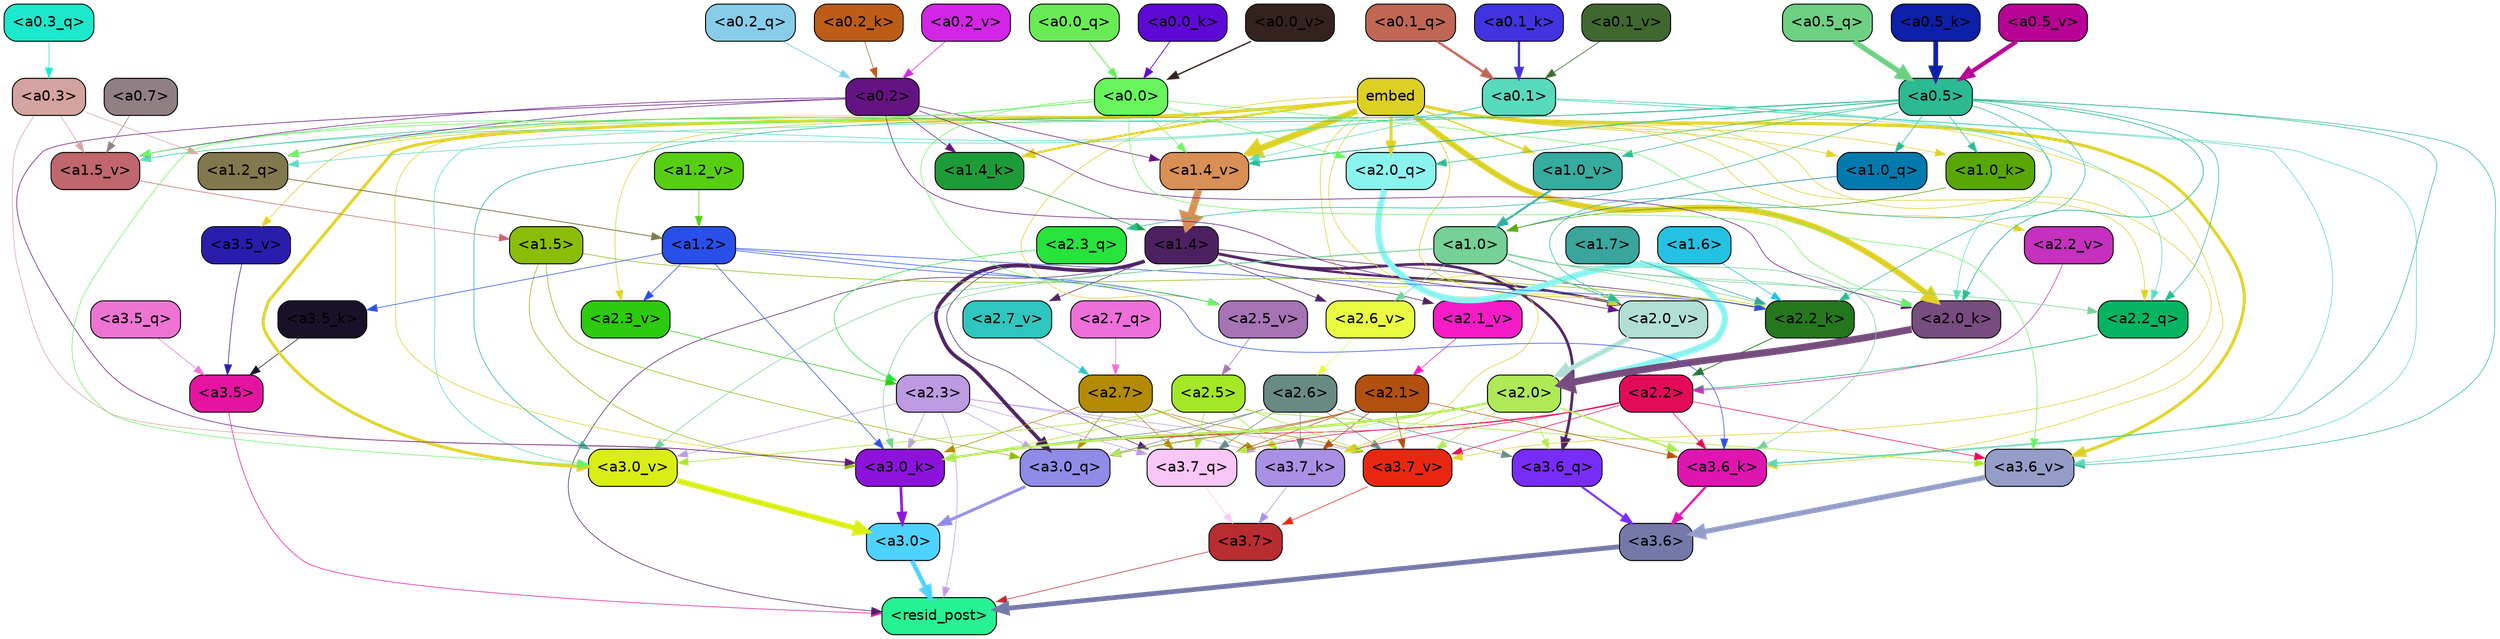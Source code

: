 strict digraph "" {
	graph [bgcolor=transparent,
		layout=dot,
		overlap=false,
		splines=true
	];
	"<a3.7>"	[color=black,
		fillcolor="#b92c30",
		fontname=Helvetica,
		shape=box,
		style="filled, rounded"];
	"<resid_post>"	[color=black,
		fillcolor="#27f293",
		fontname=Helvetica,
		shape=box,
		style="filled, rounded"];
	"<a3.7>" -> "<resid_post>"	[color="#b92c30",
		penwidth=0.6];
	"<a3.6>"	[color=black,
		fillcolor="#7579a9",
		fontname=Helvetica,
		shape=box,
		style="filled, rounded"];
	"<a3.6>" -> "<resid_post>"	[color="#7579a9",
		penwidth=4.6696330308914185];
	"<a3.5>"	[color=black,
		fillcolor="#e514a1",
		fontname=Helvetica,
		shape=box,
		style="filled, rounded"];
	"<a3.5>" -> "<resid_post>"	[color="#e514a1",
		penwidth=0.6];
	"<a3.0>"	[color=black,
		fillcolor="#4ed2ff",
		fontname=Helvetica,
		shape=box,
		style="filled, rounded"];
	"<a3.0>" -> "<resid_post>"	[color="#4ed2ff",
		penwidth=4.282557368278503];
	"<a2.3>"	[color=black,
		fillcolor="#bd9ae2",
		fontname=Helvetica,
		shape=box,
		style="filled, rounded"];
	"<a2.3>" -> "<resid_post>"	[color="#bd9ae2",
		penwidth=0.6];
	"<a3.7_q>"	[color=black,
		fillcolor="#f8c7f7",
		fontname=Helvetica,
		shape=box,
		style="filled, rounded"];
	"<a2.3>" -> "<a3.7_q>"	[color="#bd9ae2",
		penwidth=0.6];
	"<a3.0_q>"	[color=black,
		fillcolor="#8f8be7",
		fontname=Helvetica,
		shape=box,
		style="filled, rounded"];
	"<a2.3>" -> "<a3.0_q>"	[color="#bd9ae2",
		penwidth=0.6];
	"<a3.7_k>"	[color=black,
		fillcolor="#a890e4",
		fontname=Helvetica,
		shape=box,
		style="filled, rounded"];
	"<a2.3>" -> "<a3.7_k>"	[color="#bd9ae2",
		penwidth=0.6];
	"<a3.0_k>"	[color=black,
		fillcolor="#8d13dc",
		fontname=Helvetica,
		shape=box,
		style="filled, rounded"];
	"<a2.3>" -> "<a3.0_k>"	[color="#bd9ae2",
		penwidth=0.6];
	"<a3.7_v>"	[color=black,
		fillcolor="#e92710",
		fontname=Helvetica,
		shape=box,
		style="filled, rounded"];
	"<a2.3>" -> "<a3.7_v>"	[color="#bd9ae2",
		penwidth=0.6];
	"<a3.0_v>"	[color=black,
		fillcolor="#d9ee14",
		fontname=Helvetica,
		shape=box,
		style="filled, rounded"];
	"<a2.3>" -> "<a3.0_v>"	[color="#bd9ae2",
		penwidth=0.6];
	"<a1.4>"	[color=black,
		fillcolor="#4d2161",
		fontname=Helvetica,
		shape=box,
		style="filled, rounded"];
	"<a1.4>" -> "<resid_post>"	[color="#4d2161",
		penwidth=0.6];
	"<a1.4>" -> "<a3.7_q>"	[color="#4d2161",
		penwidth=0.6];
	"<a3.6_q>"	[color=black,
		fillcolor="#782cf8",
		fontname=Helvetica,
		shape=box,
		style="filled, rounded"];
	"<a1.4>" -> "<a3.6_q>"	[color="#4d2161",
		penwidth=2.6073555648326874];
	"<a1.4>" -> "<a3.0_q>"	[color="#4d2161",
		penwidth=3.4971605762839317];
	"<a2.2_k>"	[color=black,
		fillcolor="#24771c",
		fontname=Helvetica,
		shape=box,
		style="filled, rounded"];
	"<a1.4>" -> "<a2.2_k>"	[color="#4d2161",
		penwidth=0.6];
	"<a2.7_v>"	[color=black,
		fillcolor="#2ec6bf",
		fontname=Helvetica,
		shape=box,
		style="filled, rounded"];
	"<a1.4>" -> "<a2.7_v>"	[color="#4d2161",
		penwidth=0.6];
	"<a2.6_v>"	[color=black,
		fillcolor="#e8fc42",
		fontname=Helvetica,
		shape=box,
		style="filled, rounded"];
	"<a1.4>" -> "<a2.6_v>"	[color="#4d2161",
		penwidth=0.6];
	"<a2.1_v>"	[color=black,
		fillcolor="#f51bc7",
		fontname=Helvetica,
		shape=box,
		style="filled, rounded"];
	"<a1.4>" -> "<a2.1_v>"	[color="#4d2161",
		penwidth=0.6];
	"<a2.0_v>"	[color=black,
		fillcolor="#b1dfd5",
		fontname=Helvetica,
		shape=box,
		style="filled, rounded"];
	"<a1.4>" -> "<a2.0_v>"	[color="#4d2161",
		penwidth=2.268670678138733];
	"<a3.7_q>" -> "<a3.7>"	[color="#f8c7f7",
		penwidth=0.6];
	"<a3.6_q>" -> "<a3.6>"	[color="#782cf8",
		penwidth=2.03758105635643];
	"<a3.5_q>"	[color=black,
		fillcolor="#ee74d3",
		fontname=Helvetica,
		shape=box,
		style="filled, rounded"];
	"<a3.5_q>" -> "<a3.5>"	[color="#ee74d3",
		penwidth=0.6];
	"<a3.0_q>" -> "<a3.0>"	[color="#8f8be7",
		penwidth=2.8638100624084473];
	"<a3.7_k>" -> "<a3.7>"	[color="#a890e4",
		penwidth=0.6];
	"<a3.6_k>"	[color=black,
		fillcolor="#e014b0",
		fontname=Helvetica,
		shape=box,
		style="filled, rounded"];
	"<a3.6_k>" -> "<a3.6>"	[color="#e014b0",
		penwidth=2.174198240041733];
	"<a3.5_k>"	[color=black,
		fillcolor="#191128",
		fontname=Helvetica,
		shape=box,
		style="filled, rounded"];
	"<a3.5_k>" -> "<a3.5>"	[color="#191128",
		penwidth=0.6];
	"<a3.0_k>" -> "<a3.0>"	[color="#8d13dc",
		penwidth=2.6274144649505615];
	"<a3.7_v>" -> "<a3.7>"	[color="#e92710",
		penwidth=0.6];
	"<a3.6_v>"	[color=black,
		fillcolor="#939dc7",
		fontname=Helvetica,
		shape=box,
		style="filled, rounded"];
	"<a3.6_v>" -> "<a3.6>"	[color="#939dc7",
		penwidth=5.002329230308533];
	"<a3.5_v>"	[color=black,
		fillcolor="#2a1dae",
		fontname=Helvetica,
		shape=box,
		style="filled, rounded"];
	"<a3.5_v>" -> "<a3.5>"	[color="#2a1dae",
		penwidth=0.6];
	"<a3.0_v>" -> "<a3.0>"	[color="#d9ee14",
		penwidth=5.188832879066467];
	"<a2.7>"	[color=black,
		fillcolor="#b38a02",
		fontname=Helvetica,
		shape=box,
		style="filled, rounded"];
	"<a2.7>" -> "<a3.7_q>"	[color="#b38a02",
		penwidth=0.6];
	"<a2.7>" -> "<a3.0_q>"	[color="#b38a02",
		penwidth=0.6];
	"<a2.7>" -> "<a3.7_k>"	[color="#b38a02",
		penwidth=0.6];
	"<a2.7>" -> "<a3.0_k>"	[color="#b38a02",
		penwidth=0.6];
	"<a2.7>" -> "<a3.7_v>"	[color="#b38a02",
		penwidth=0.6];
	"<a2.6>"	[color=black,
		fillcolor="#698a83",
		fontname=Helvetica,
		shape=box,
		style="filled, rounded"];
	"<a2.6>" -> "<a3.7_q>"	[color="#698a83",
		penwidth=0.6];
	"<a2.6>" -> "<a3.6_q>"	[color="#698a83",
		penwidth=0.6];
	"<a2.6>" -> "<a3.0_q>"	[color="#698a83",
		penwidth=0.6];
	"<a2.6>" -> "<a3.7_k>"	[color="#698a83",
		penwidth=0.6];
	"<a2.6>" -> "<a3.0_k>"	[color="#698a83",
		penwidth=0.6];
	"<a2.6>" -> "<a3.7_v>"	[color="#698a83",
		penwidth=0.6];
	"<a2.5>"	[color=black,
		fillcolor="#a3e727",
		fontname=Helvetica,
		shape=box,
		style="filled, rounded"];
	"<a2.5>" -> "<a3.7_q>"	[color="#a3e727",
		penwidth=0.6];
	"<a2.5>" -> "<a3.7_k>"	[color="#a3e727",
		penwidth=0.6];
	"<a2.5>" -> "<a3.0_k>"	[color="#a3e727",
		penwidth=0.6];
	"<a2.5>" -> "<a3.7_v>"	[color="#a3e727",
		penwidth=0.6];
	"<a2.5>" -> "<a3.6_v>"	[color="#a3e727",
		penwidth=0.6];
	"<a2.5>" -> "<a3.0_v>"	[color="#a3e727",
		penwidth=0.6];
	"<a2.2>"	[color=black,
		fillcolor="#e30b58",
		fontname=Helvetica,
		shape=box,
		style="filled, rounded"];
	"<a2.2>" -> "<a3.7_q>"	[color="#e30b58",
		penwidth=0.6];
	"<a2.2>" -> "<a3.7_k>"	[color="#e30b58",
		penwidth=0.6];
	"<a2.2>" -> "<a3.6_k>"	[color="#e30b58",
		penwidth=0.6];
	"<a2.2>" -> "<a3.0_k>"	[color="#e30b58",
		penwidth=0.6];
	"<a2.2>" -> "<a3.7_v>"	[color="#e30b58",
		penwidth=0.6];
	"<a2.2>" -> "<a3.6_v>"	[color="#e30b58",
		penwidth=0.6];
	"<a2.1>"	[color=black,
		fillcolor="#b1500f",
		fontname=Helvetica,
		shape=box,
		style="filled, rounded"];
	"<a2.1>" -> "<a3.7_q>"	[color="#b1500f",
		penwidth=0.6];
	"<a2.1>" -> "<a3.0_q>"	[color="#b1500f",
		penwidth=0.6];
	"<a2.1>" -> "<a3.7_k>"	[color="#b1500f",
		penwidth=0.6];
	"<a2.1>" -> "<a3.6_k>"	[color="#b1500f",
		penwidth=0.6];
	"<a2.1>" -> "<a3.0_k>"	[color="#b1500f",
		penwidth=0.6];
	"<a2.1>" -> "<a3.7_v>"	[color="#b1500f",
		penwidth=0.6];
	"<a2.0>"	[color=black,
		fillcolor="#afe956",
		fontname=Helvetica,
		shape=box,
		style="filled, rounded"];
	"<a2.0>" -> "<a3.7_q>"	[color="#afe956",
		penwidth=0.6];
	"<a2.0>" -> "<a3.6_q>"	[color="#afe956",
		penwidth=0.6];
	"<a2.0>" -> "<a3.0_q>"	[color="#afe956",
		penwidth=0.6];
	"<a2.0>" -> "<a3.7_k>"	[color="#afe956",
		penwidth=0.6];
	"<a2.0>" -> "<a3.6_k>"	[color="#afe956",
		penwidth=1.5568191409111023];
	"<a2.0>" -> "<a3.0_k>"	[color="#afe956",
		penwidth=2.270527422428131];
	"<a2.0>" -> "<a3.7_v>"	[color="#afe956",
		penwidth=0.6];
	"<a1.5>"	[color=black,
		fillcolor="#8abd08",
		fontname=Helvetica,
		shape=box,
		style="filled, rounded"];
	"<a1.5>" -> "<a3.0_q>"	[color="#8abd08",
		penwidth=0.6];
	"<a1.5>" -> "<a3.0_k>"	[color="#8abd08",
		penwidth=0.6];
	"<a1.5>" -> "<a2.2_k>"	[color="#8abd08",
		penwidth=0.6];
	embed	[color=black,
		fillcolor="#ddd025",
		fontname=Helvetica,
		shape=box,
		style="filled, rounded"];
	embed -> "<a3.7_k>"	[color="#ddd025",
		penwidth=0.6];
	embed -> "<a3.6_k>"	[color="#ddd025",
		penwidth=0.6];
	embed -> "<a3.0_k>"	[color="#ddd025",
		penwidth=0.6];
	embed -> "<a3.7_v>"	[color="#ddd025",
		penwidth=0.6];
	embed -> "<a3.6_v>"	[color="#ddd025",
		penwidth=2.9588699340820312];
	embed -> "<a3.5_v>"	[color="#ddd025",
		penwidth=0.6];
	embed -> "<a3.0_v>"	[color="#ddd025",
		penwidth=2.8686431646347046];
	"<a2.2_q>"	[color=black,
		fillcolor="#05b460",
		fontname=Helvetica,
		shape=box,
		style="filled, rounded"];
	embed -> "<a2.2_q>"	[color="#ddd025",
		penwidth=0.6];
	"<a2.0_q>"	[color=black,
		fillcolor="#8bf3ee",
		fontname=Helvetica,
		shape=box,
		style="filled, rounded"];
	embed -> "<a2.0_q>"	[color="#ddd025",
		penwidth=2.7617180347442627];
	embed -> "<a2.2_k>"	[color="#ddd025",
		penwidth=0.67606520652771];
	"<a2.0_k>"	[color=black,
		fillcolor="#774c7e",
		fontname=Helvetica,
		shape=box,
		style="filled, rounded"];
	embed -> "<a2.0_k>"	[color="#ddd025",
		penwidth=5.615107178688049];
	"<a2.5_v>"	[color=black,
		fillcolor="#a673b5",
		fontname=Helvetica,
		shape=box,
		style="filled, rounded"];
	embed -> "<a2.5_v>"	[color="#ddd025",
		penwidth=0.6];
	"<a2.3_v>"	[color=black,
		fillcolor="#2ccb0d",
		fontname=Helvetica,
		shape=box,
		style="filled, rounded"];
	embed -> "<a2.3_v>"	[color="#ddd025",
		penwidth=0.6];
	"<a2.2_v>"	[color=black,
		fillcolor="#c530bf",
		fontname=Helvetica,
		shape=box,
		style="filled, rounded"];
	embed -> "<a2.2_v>"	[color="#ddd025",
		penwidth=0.6];
	embed -> "<a2.0_v>"	[color="#ddd025",
		penwidth=0.6];
	"<a1.2_q>"	[color=black,
		fillcolor="#81784d",
		fontname=Helvetica,
		shape=box,
		style="filled, rounded"];
	embed -> "<a1.2_q>"	[color="#ddd025",
		penwidth=0.6];
	"<a1.0_q>"	[color=black,
		fillcolor="#027aad",
		fontname=Helvetica,
		shape=box,
		style="filled, rounded"];
	embed -> "<a1.0_q>"	[color="#ddd025",
		penwidth=0.6];
	"<a1.4_k>"	[color=black,
		fillcolor="#1d9b39",
		fontname=Helvetica,
		shape=box,
		style="filled, rounded"];
	embed -> "<a1.4_k>"	[color="#ddd025",
		penwidth=2.1468217372894287];
	"<a1.0_k>"	[color=black,
		fillcolor="#58a704",
		fontname=Helvetica,
		shape=box,
		style="filled, rounded"];
	embed -> "<a1.0_k>"	[color="#ddd025",
		penwidth=0.6];
	"<a1.4_v>"	[color=black,
		fillcolor="#da8f54",
		fontname=Helvetica,
		shape=box,
		style="filled, rounded"];
	embed -> "<a1.4_v>"	[color="#ddd025",
		penwidth=6.189999580383301];
	"<a1.0_v>"	[color=black,
		fillcolor="#36aba0",
		fontname=Helvetica,
		shape=box,
		style="filled, rounded"];
	embed -> "<a1.0_v>"	[color="#ddd025",
		penwidth=1.3123979568481445];
	"<a1.2>"	[color=black,
		fillcolor="#284fe8",
		fontname=Helvetica,
		shape=box,
		style="filled, rounded"];
	"<a1.2>" -> "<a3.6_k>"	[color="#284fe8",
		penwidth=0.6];
	"<a1.2>" -> "<a3.5_k>"	[color="#284fe8",
		penwidth=0.6];
	"<a1.2>" -> "<a3.0_k>"	[color="#284fe8",
		penwidth=0.6];
	"<a1.2>" -> "<a2.2_k>"	[color="#284fe8",
		penwidth=0.6];
	"<a1.2>" -> "<a2.5_v>"	[color="#284fe8",
		penwidth=0.6];
	"<a1.2>" -> "<a2.3_v>"	[color="#284fe8",
		penwidth=0.6];
	"<a1.0>"	[color=black,
		fillcolor="#75d195",
		fontname=Helvetica,
		shape=box,
		style="filled, rounded"];
	"<a1.0>" -> "<a3.6_k>"	[color="#75d195",
		penwidth=0.6];
	"<a1.0>" -> "<a3.0_k>"	[color="#75d195",
		penwidth=0.6];
	"<a1.0>" -> "<a3.0_v>"	[color="#75d195",
		penwidth=0.6];
	"<a1.0>" -> "<a2.2_q>"	[color="#75d195",
		penwidth=0.6];
	"<a1.0>" -> "<a2.2_k>"	[color="#75d195",
		penwidth=0.6];
	"<a1.0>" -> "<a2.0_k>"	[color="#75d195",
		penwidth=0.6];
	"<a1.0>" -> "<a2.6_v>"	[color="#75d195",
		penwidth=0.6];
	"<a1.0>" -> "<a2.0_v>"	[color="#75d195",
		penwidth=1.27996826171875];
	"<a0.5>"	[color=black,
		fillcolor="#2bba92",
		fontname=Helvetica,
		shape=box,
		style="filled, rounded"];
	"<a0.5>" -> "<a3.6_k>"	[color="#2bba92",
		penwidth=0.6];
	"<a0.5>" -> "<a3.6_v>"	[color="#2bba92",
		penwidth=0.6];
	"<a0.5>" -> "<a3.0_v>"	[color="#2bba92",
		penwidth=0.6421224474906921];
	"<a2.3_q>"	[color=black,
		fillcolor="#27e33c",
		fontname=Helvetica,
		shape=box,
		style="filled, rounded"];
	"<a0.5>" -> "<a2.3_q>"	[color="#2bba92",
		penwidth=0.6];
	"<a0.5>" -> "<a2.2_q>"	[color="#2bba92",
		penwidth=0.6];
	"<a0.5>" -> "<a2.0_q>"	[color="#2bba92",
		penwidth=0.6];
	"<a0.5>" -> "<a2.2_k>"	[color="#2bba92",
		penwidth=0.6];
	"<a0.5>" -> "<a2.0_k>"	[color="#2bba92",
		penwidth=0.7151575088500977];
	"<a0.5>" -> "<a2.0_v>"	[color="#2bba92",
		penwidth=0.6];
	"<a0.5>" -> "<a1.0_q>"	[color="#2bba92",
		penwidth=0.6];
	"<a0.5>" -> "<a1.0_k>"	[color="#2bba92",
		penwidth=0.6];
	"<a1.5_v>"	[color=black,
		fillcolor="#c0666d",
		fontname=Helvetica,
		shape=box,
		style="filled, rounded"];
	"<a0.5>" -> "<a1.5_v>"	[color="#2bba92",
		penwidth=0.6];
	"<a0.5>" -> "<a1.4_v>"	[color="#2bba92",
		penwidth=0.8927993774414062];
	"<a0.5>" -> "<a1.0_v>"	[color="#2bba92",
		penwidth=0.6];
	"<a0.1>"	[color=black,
		fillcolor="#58dabc",
		fontname=Helvetica,
		shape=box,
		style="filled, rounded"];
	"<a0.1>" -> "<a3.6_k>"	[color="#58dabc",
		penwidth=0.6];
	"<a0.1>" -> "<a3.6_v>"	[color="#58dabc",
		penwidth=0.6];
	"<a0.1>" -> "<a3.0_v>"	[color="#58dabc",
		penwidth=0.6];
	"<a0.1>" -> "<a2.2_q>"	[color="#58dabc",
		penwidth=0.6];
	"<a0.1>" -> "<a2.0_k>"	[color="#58dabc",
		penwidth=0.6];
	"<a0.1>" -> "<a1.2_q>"	[color="#58dabc",
		penwidth=0.6];
	"<a0.1>" -> "<a1.5_v>"	[color="#58dabc",
		penwidth=0.6];
	"<a0.1>" -> "<a1.4_v>"	[color="#58dabc",
		penwidth=0.6];
	"<a0.3>"	[color=black,
		fillcolor="#d5a39f",
		fontname=Helvetica,
		shape=box,
		style="filled, rounded"];
	"<a0.3>" -> "<a3.0_k>"	[color="#d5a39f",
		penwidth=0.6];
	"<a0.3>" -> "<a1.2_q>"	[color="#d5a39f",
		penwidth=0.6];
	"<a0.3>" -> "<a1.5_v>"	[color="#d5a39f",
		penwidth=0.6];
	"<a0.2>"	[color=black,
		fillcolor="#641382",
		fontname=Helvetica,
		shape=box,
		style="filled, rounded"];
	"<a0.2>" -> "<a3.0_k>"	[color="#641382",
		penwidth=0.6];
	"<a0.2>" -> "<a2.0_k>"	[color="#641382",
		penwidth=0.6];
	"<a0.2>" -> "<a2.0_v>"	[color="#641382",
		penwidth=0.6];
	"<a0.2>" -> "<a1.2_q>"	[color="#641382",
		penwidth=0.6];
	"<a0.2>" -> "<a1.4_k>"	[color="#641382",
		penwidth=0.6];
	"<a0.2>" -> "<a1.5_v>"	[color="#641382",
		penwidth=0.6];
	"<a0.2>" -> "<a1.4_v>"	[color="#641382",
		penwidth=0.6];
	"<a0.0>"	[color=black,
		fillcolor="#68f55e",
		fontname=Helvetica,
		shape=box,
		style="filled, rounded"];
	"<a0.0>" -> "<a3.6_v>"	[color="#68f55e",
		penwidth=0.6];
	"<a0.0>" -> "<a3.0_v>"	[color="#68f55e",
		penwidth=0.6];
	"<a0.0>" -> "<a2.0_q>"	[color="#68f55e",
		penwidth=0.6];
	"<a0.0>" -> "<a2.0_k>"	[color="#68f55e",
		penwidth=0.6];
	"<a0.0>" -> "<a2.5_v>"	[color="#68f55e",
		penwidth=0.6];
	"<a0.0>" -> "<a1.2_q>"	[color="#68f55e",
		penwidth=0.6];
	"<a0.0>" -> "<a1.5_v>"	[color="#68f55e",
		penwidth=0.6];
	"<a0.0>" -> "<a1.4_v>"	[color="#68f55e",
		penwidth=0.6];
	"<a2.7_q>"	[color=black,
		fillcolor="#ee6fda",
		fontname=Helvetica,
		shape=box,
		style="filled, rounded"];
	"<a2.7_q>" -> "<a2.7>"	[color="#ee6fda",
		penwidth=0.6];
	"<a2.3_q>" -> "<a2.3>"	[color="#27e33c",
		penwidth=0.6];
	"<a2.2_q>" -> "<a2.2>"	[color="#05b460",
		penwidth=0.6340763568878174];
	"<a2.0_q>" -> "<a2.0>"	[color="#8bf3ee",
		penwidth=6.0160088539123535];
	"<a2.2_k>" -> "<a2.2>"	[color="#24771c",
		penwidth=0.7764816284179688];
	"<a2.0_k>" -> "<a2.0>"	[color="#774c7e",
		penwidth=6.773025274276733];
	"<a2.7_v>" -> "<a2.7>"	[color="#2ec6bf",
		penwidth=0.6];
	"<a2.6_v>" -> "<a2.6>"	[color="#e8fc42",
		penwidth=0.6];
	"<a2.5_v>" -> "<a2.5>"	[color="#a673b5",
		penwidth=0.6];
	"<a2.3_v>" -> "<a2.3>"	[color="#2ccb0d",
		penwidth=0.6];
	"<a2.2_v>" -> "<a2.2>"	[color="#c530bf",
		penwidth=0.6];
	"<a2.1_v>" -> "<a2.1>"	[color="#f51bc7",
		penwidth=0.6];
	"<a2.0_v>" -> "<a2.0>"	[color="#b1dfd5",
		penwidth=4.906715989112854];
	"<a1.7>"	[color=black,
		fillcolor="#39a59c",
		fontname=Helvetica,
		shape=box,
		style="filled, rounded"];
	"<a1.7>" -> "<a2.2_k>"	[color="#39a59c",
		penwidth=0.6];
	"<a1.6>"	[color=black,
		fillcolor="#25c1e3",
		fontname=Helvetica,
		shape=box,
		style="filled, rounded"];
	"<a1.6>" -> "<a2.2_k>"	[color="#25c1e3",
		penwidth=0.6];
	"<a1.2_q>" -> "<a1.2>"	[color="#81784d",
		penwidth=0.836545467376709];
	"<a1.0_q>" -> "<a1.0>"	[color="#027aad",
		penwidth=0.6];
	"<a1.4_k>" -> "<a1.4>"	[color="#1d9b39",
		penwidth=0.6];
	"<a1.0_k>" -> "<a1.0>"	[color="#58a704",
		penwidth=0.6];
	"<a1.5_v>" -> "<a1.5>"	[color="#c0666d",
		penwidth=0.6];
	"<a1.4_v>" -> "<a1.4>"	[color="#da8f54",
		penwidth=7.093163728713989];
	"<a1.2_v>"	[color=black,
		fillcolor="#56cf13",
		fontname=Helvetica,
		shape=box,
		style="filled, rounded"];
	"<a1.2_v>" -> "<a1.2>"	[color="#56cf13",
		penwidth=0.6];
	"<a1.0_v>" -> "<a1.0>"	[color="#36aba0",
		penwidth=1.9666723012924194];
	"<a0.7>"	[color=black,
		fillcolor="#908084",
		fontname=Helvetica,
		shape=box,
		style="filled, rounded"];
	"<a0.7>" -> "<a1.5_v>"	[color="#908084",
		penwidth=0.6];
	"<a0.5_q>"	[color=black,
		fillcolor="#6dd082",
		fontname=Helvetica,
		shape=box,
		style="filled, rounded"];
	"<a0.5_q>" -> "<a0.5>"	[color="#6dd082",
		penwidth=5.0559651255607605];
	"<a0.3_q>"	[color=black,
		fillcolor="#1ce8cc",
		fontname=Helvetica,
		shape=box,
		style="filled, rounded"];
	"<a0.3_q>" -> "<a0.3>"	[color="#1ce8cc",
		penwidth=0.6];
	"<a0.2_q>"	[color=black,
		fillcolor="#87cdea",
		fontname=Helvetica,
		shape=box,
		style="filled, rounded"];
	"<a0.2_q>" -> "<a0.2>"	[color="#87cdea",
		penwidth=0.7587676048278809];
	"<a0.1_q>"	[color=black,
		fillcolor="#bf6655",
		fontname=Helvetica,
		shape=box,
		style="filled, rounded"];
	"<a0.1_q>" -> "<a0.1>"	[color="#bf6655",
		penwidth=2.3103086948394775];
	"<a0.0_q>"	[color=black,
		fillcolor="#69eb55",
		fontname=Helvetica,
		shape=box,
		style="filled, rounded"];
	"<a0.0_q>" -> "<a0.0>"	[color="#69eb55",
		penwidth=0.8285908699035645];
	"<a0.5_k>"	[color=black,
		fillcolor="#0e1fa9",
		fontname=Helvetica,
		shape=box,
		style="filled, rounded"];
	"<a0.5_k>" -> "<a0.5>"	[color="#0e1fa9",
		penwidth=4.577519536018372];
	"<a0.2_k>"	[color=black,
		fillcolor="#bd5c17",
		fontname=Helvetica,
		shape=box,
		style="filled, rounded"];
	"<a0.2_k>" -> "<a0.2>"	[color="#bd5c17",
		penwidth=0.6];
	"<a0.1_k>"	[color=black,
		fillcolor="#4133df",
		fontname=Helvetica,
		shape=box,
		style="filled, rounded"];
	"<a0.1_k>" -> "<a0.1>"	[color="#4133df",
		penwidth=2.2273199558258057];
	"<a0.0_k>"	[color=black,
		fillcolor="#5e09d5",
		fontname=Helvetica,
		shape=box,
		style="filled, rounded"];
	"<a0.0_k>" -> "<a0.0>"	[color="#5e09d5",
		penwidth=0.7703166007995605];
	"<a0.5_v>"	[color=black,
		fillcolor="#b80295",
		fontname=Helvetica,
		shape=box,
		style="filled, rounded"];
	"<a0.5_v>" -> "<a0.5>"	[color="#b80295",
		penwidth=4.062177300453186];
	"<a0.2_v>"	[color=black,
		fillcolor="#d225e5",
		fontname=Helvetica,
		shape=box,
		style="filled, rounded"];
	"<a0.2_v>" -> "<a0.2>"	[color="#d225e5",
		penwidth=0.6];
	"<a0.1_v>"	[color=black,
		fillcolor="#416730",
		fontname=Helvetica,
		shape=box,
		style="filled, rounded"];
	"<a0.1_v>" -> "<a0.1>"	[color="#416730",
		penwidth=0.654442310333252];
	"<a0.0_v>"	[color=black,
		fillcolor="#33221e",
		fontname=Helvetica,
		shape=box,
		style="filled, rounded"];
	"<a0.0_v>" -> "<a0.0>"	[color="#33221e",
		penwidth=1.307939052581787];
}
